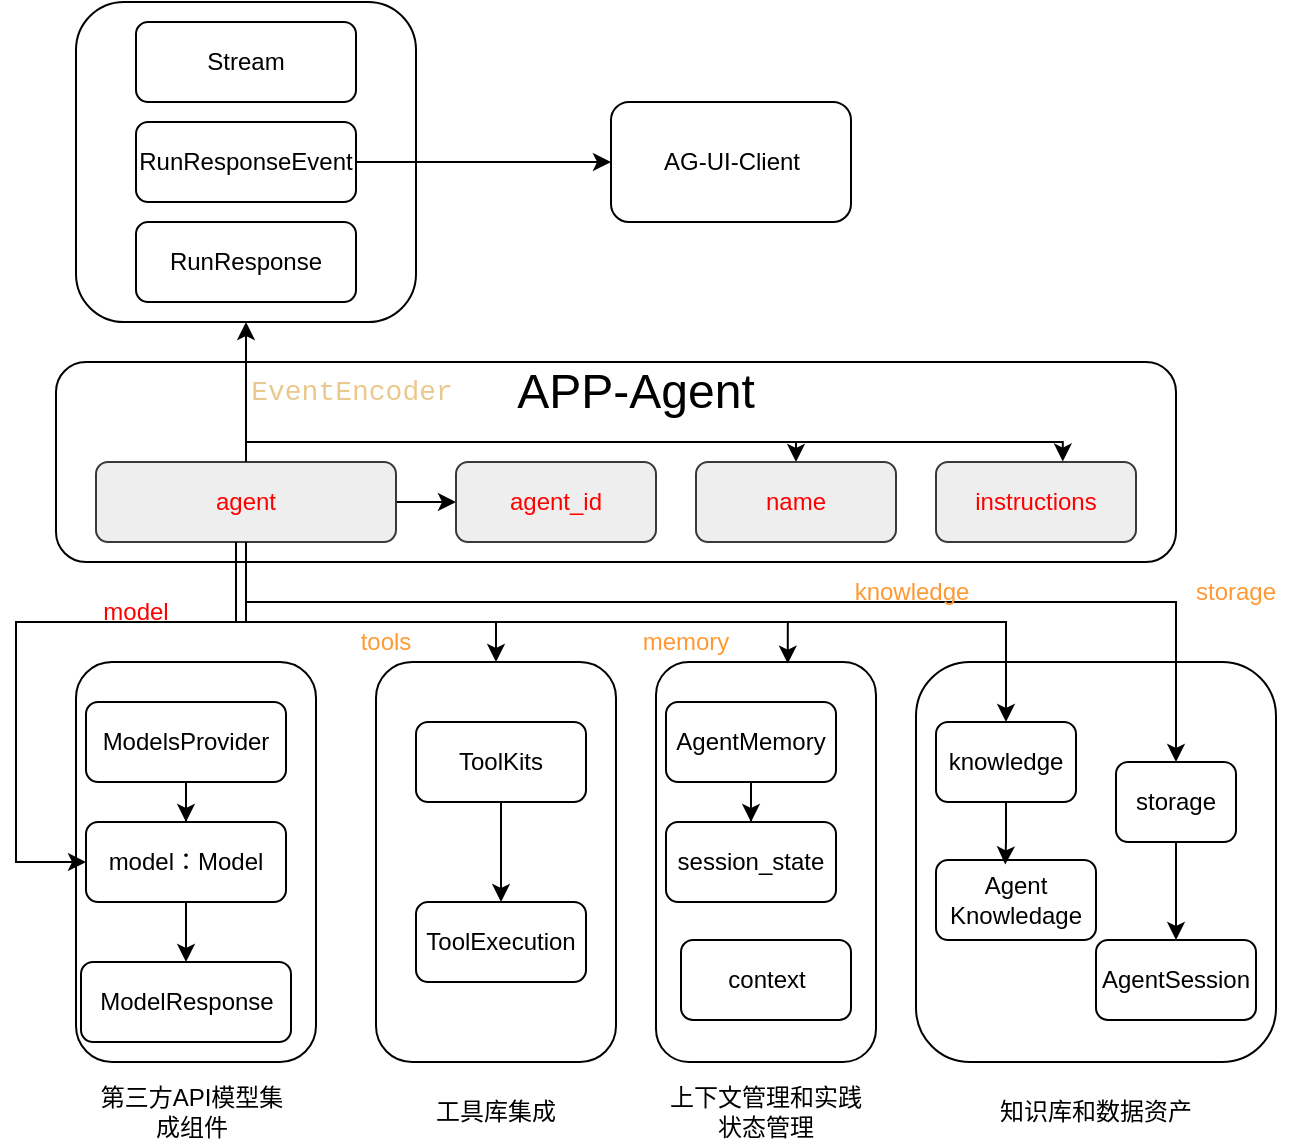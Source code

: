 <mxfile version="27.1.6">
  <diagram name="第 1 页" id="mlMKIKonqG3uTM8-hN5O">
    <mxGraphModel dx="977" dy="492" grid="1" gridSize="10" guides="1" tooltips="1" connect="1" arrows="1" fold="1" page="1" pageScale="1" pageWidth="827" pageHeight="1169" math="0" shadow="0">
      <root>
        <mxCell id="0" />
        <mxCell id="1" parent="0" />
        <mxCell id="BSQEsAMGl3usn15K0dEv-12" value="" style="rounded=1;whiteSpace=wrap;html=1;" parent="1" vertex="1">
          <mxGeometry x="460" y="340" width="180" height="200" as="geometry" />
        </mxCell>
        <mxCell id="BSQEsAMGl3usn15K0dEv-1" value="" style="rounded=1;whiteSpace=wrap;html=1;" parent="1" vertex="1">
          <mxGeometry x="30" y="190" width="560" height="100" as="geometry" />
        </mxCell>
        <mxCell id="BSQEsAMGl3usn15K0dEv-2" value="&lt;font style=&quot;font-size: 24px;&quot;&gt;APP-Agent&lt;/font&gt;" style="text;html=1;align=center;verticalAlign=middle;whiteSpace=wrap;rounded=0;" parent="1" vertex="1">
          <mxGeometry x="240" y="190" width="160" height="30" as="geometry" />
        </mxCell>
        <mxCell id="BSQEsAMGl3usn15K0dEv-24" style="edgeStyle=orthogonalEdgeStyle;rounded=0;orthogonalLoop=1;jettySize=auto;html=1;entryX=0.5;entryY=1;entryDx=0;entryDy=0;" parent="1" source="BSQEsAMGl3usn15K0dEv-4" target="BSQEsAMGl3usn15K0dEv-23" edge="1">
          <mxGeometry relative="1" as="geometry" />
        </mxCell>
        <mxCell id="BSQEsAMGl3usn15K0dEv-36" style="edgeStyle=orthogonalEdgeStyle;rounded=0;orthogonalLoop=1;jettySize=auto;html=1;entryX=0.5;entryY=0;entryDx=0;entryDy=0;" parent="1" source="BSQEsAMGl3usn15K0dEv-4" target="BSQEsAMGl3usn15K0dEv-10" edge="1">
          <mxGeometry relative="1" as="geometry">
            <Array as="points">
              <mxPoint x="125" y="320" />
              <mxPoint x="250" y="320" />
            </Array>
          </mxGeometry>
        </mxCell>
        <mxCell id="BSQEsAMGl3usn15K0dEv-40" style="edgeStyle=orthogonalEdgeStyle;rounded=0;orthogonalLoop=1;jettySize=auto;html=1;" parent="1" edge="1" target="D3r7Wt1z7NvDzZLaiaD2-3">
          <mxGeometry relative="1" as="geometry">
            <mxPoint x="135" y="280" as="sourcePoint" />
            <mxPoint x="560" y="340" as="targetPoint" />
            <Array as="points">
              <mxPoint x="120" y="280" />
              <mxPoint x="120" y="320" />
              <mxPoint x="505" y="320" />
            </Array>
          </mxGeometry>
        </mxCell>
        <mxCell id="D3r7Wt1z7NvDzZLaiaD2-5" style="edgeStyle=orthogonalEdgeStyle;rounded=0;orthogonalLoop=1;jettySize=auto;html=1;" edge="1" parent="1" source="BSQEsAMGl3usn15K0dEv-4" target="BSQEsAMGl3usn15K0dEv-42">
          <mxGeometry relative="1" as="geometry">
            <Array as="points">
              <mxPoint x="125" y="310" />
              <mxPoint x="590" y="310" />
            </Array>
          </mxGeometry>
        </mxCell>
        <mxCell id="D3r7Wt1z7NvDzZLaiaD2-12" style="edgeStyle=orthogonalEdgeStyle;rounded=0;orthogonalLoop=1;jettySize=auto;html=1;entryX=0;entryY=0.5;entryDx=0;entryDy=0;" edge="1" parent="1" source="BSQEsAMGl3usn15K0dEv-4" target="BSQEsAMGl3usn15K0dEv-6">
          <mxGeometry relative="1" as="geometry" />
        </mxCell>
        <mxCell id="D3r7Wt1z7NvDzZLaiaD2-13" style="edgeStyle=orthogonalEdgeStyle;rounded=0;orthogonalLoop=1;jettySize=auto;html=1;" edge="1" parent="1" source="BSQEsAMGl3usn15K0dEv-4" target="BSQEsAMGl3usn15K0dEv-5">
          <mxGeometry relative="1" as="geometry">
            <Array as="points">
              <mxPoint x="125" y="230" />
              <mxPoint x="400" y="230" />
            </Array>
          </mxGeometry>
        </mxCell>
        <mxCell id="BSQEsAMGl3usn15K0dEv-4" value="&lt;font style=&quot;color: rgb(255, 0, 0);&quot;&gt;agent&lt;/font&gt;" style="rounded=1;whiteSpace=wrap;html=1;fillColor=#eeeeee;strokeColor=#36393d;" parent="1" vertex="1">
          <mxGeometry x="50" y="240" width="150" height="40" as="geometry" />
        </mxCell>
        <mxCell id="BSQEsAMGl3usn15K0dEv-5" value="&lt;font style=&quot;color: rgb(255, 0, 0);&quot;&gt;name&lt;/font&gt;" style="rounded=1;whiteSpace=wrap;html=1;fillColor=#eeeeee;strokeColor=#36393d;" parent="1" vertex="1">
          <mxGeometry x="350" y="240" width="100" height="40" as="geometry" />
        </mxCell>
        <mxCell id="BSQEsAMGl3usn15K0dEv-6" value="&lt;font style=&quot;color: rgb(255, 0, 0);&quot;&gt;agent_id&lt;/font&gt;" style="rounded=1;whiteSpace=wrap;html=1;fillColor=#eeeeee;strokeColor=#36393d;" parent="1" vertex="1">
          <mxGeometry x="230" y="240" width="100" height="40" as="geometry" />
        </mxCell>
        <mxCell id="BSQEsAMGl3usn15K0dEv-7" value="&lt;font style=&quot;color: rgb(255, 0, 0);&quot;&gt;instructions&lt;/font&gt;" style="rounded=1;whiteSpace=wrap;html=1;fillColor=#eeeeee;strokeColor=#36393d;" parent="1" vertex="1">
          <mxGeometry x="470" y="240" width="100" height="40" as="geometry" />
        </mxCell>
        <mxCell id="BSQEsAMGl3usn15K0dEv-8" value="" style="rounded=1;whiteSpace=wrap;html=1;" parent="1" vertex="1">
          <mxGeometry x="40" y="340" width="120" height="200" as="geometry" />
        </mxCell>
        <mxCell id="BSQEsAMGl3usn15K0dEv-9" value="" style="rounded=1;whiteSpace=wrap;html=1;" parent="1" vertex="1">
          <mxGeometry x="330" y="340" width="110" height="200" as="geometry" />
        </mxCell>
        <mxCell id="BSQEsAMGl3usn15K0dEv-10" value="" style="rounded=1;whiteSpace=wrap;html=1;" parent="1" vertex="1">
          <mxGeometry x="190" y="340" width="120" height="200" as="geometry" />
        </mxCell>
        <mxCell id="BSQEsAMGl3usn15K0dEv-17" style="edgeStyle=orthogonalEdgeStyle;rounded=0;orthogonalLoop=1;jettySize=auto;html=1;" parent="1" source="BSQEsAMGl3usn15K0dEv-11" target="BSQEsAMGl3usn15K0dEv-13" edge="1">
          <mxGeometry relative="1" as="geometry" />
        </mxCell>
        <mxCell id="BSQEsAMGl3usn15K0dEv-11" value="ModelsProvider" style="rounded=1;whiteSpace=wrap;html=1;" parent="1" vertex="1">
          <mxGeometry x="45" y="360" width="100" height="40" as="geometry" />
        </mxCell>
        <mxCell id="BSQEsAMGl3usn15K0dEv-15" style="edgeStyle=orthogonalEdgeStyle;rounded=0;orthogonalLoop=1;jettySize=auto;html=1;entryX=0.5;entryY=0;entryDx=0;entryDy=0;" parent="1" source="BSQEsAMGl3usn15K0dEv-13" target="BSQEsAMGl3usn15K0dEv-14" edge="1">
          <mxGeometry relative="1" as="geometry" />
        </mxCell>
        <mxCell id="BSQEsAMGl3usn15K0dEv-13" value="model：Model" style="rounded=1;whiteSpace=wrap;html=1;" parent="1" vertex="1">
          <mxGeometry x="45" y="420" width="100" height="40" as="geometry" />
        </mxCell>
        <mxCell id="BSQEsAMGl3usn15K0dEv-14" value="ModelResponse" style="rounded=1;whiteSpace=wrap;html=1;" parent="1" vertex="1">
          <mxGeometry x="42.5" y="490" width="105" height="40" as="geometry" />
        </mxCell>
        <mxCell id="BSQEsAMGl3usn15K0dEv-16" style="edgeStyle=orthogonalEdgeStyle;rounded=0;orthogonalLoop=1;jettySize=auto;html=1;entryX=0;entryY=0.5;entryDx=0;entryDy=0;" parent="1" target="BSQEsAMGl3usn15K0dEv-13" edge="1">
          <mxGeometry relative="1" as="geometry">
            <mxPoint x="125" y="280" as="sourcePoint" />
            <Array as="points">
              <mxPoint x="125" y="320" />
              <mxPoint x="10" y="320" />
              <mxPoint x="10" y="440" />
            </Array>
          </mxGeometry>
        </mxCell>
        <mxCell id="BSQEsAMGl3usn15K0dEv-18" value="第三方API模型集成组件" style="text;html=1;align=center;verticalAlign=middle;whiteSpace=wrap;rounded=0;" parent="1" vertex="1">
          <mxGeometry x="47.5" y="550" width="100" height="30" as="geometry" />
        </mxCell>
        <mxCell id="BSQEsAMGl3usn15K0dEv-20" value="工具库集成" style="text;html=1;align=center;verticalAlign=middle;whiteSpace=wrap;rounded=0;" parent="1" vertex="1">
          <mxGeometry x="200" y="550" width="100" height="30" as="geometry" />
        </mxCell>
        <mxCell id="BSQEsAMGl3usn15K0dEv-21" value="上下文管理和实践状态管理" style="text;html=1;align=center;verticalAlign=middle;whiteSpace=wrap;rounded=0;" parent="1" vertex="1">
          <mxGeometry x="335" y="550" width="100" height="30" as="geometry" />
        </mxCell>
        <mxCell id="BSQEsAMGl3usn15K0dEv-22" value="知识库和数据资产" style="text;html=1;align=center;verticalAlign=middle;whiteSpace=wrap;rounded=0;" parent="1" vertex="1">
          <mxGeometry x="500" y="550" width="100" height="30" as="geometry" />
        </mxCell>
        <mxCell id="BSQEsAMGl3usn15K0dEv-23" value="" style="rounded=1;whiteSpace=wrap;html=1;" parent="1" vertex="1">
          <mxGeometry x="40" y="10" width="170" height="160" as="geometry" />
        </mxCell>
        <mxCell id="BSQEsAMGl3usn15K0dEv-26" value="RunResponse" style="rounded=1;whiteSpace=wrap;html=1;" parent="1" vertex="1">
          <mxGeometry x="70" y="120" width="110" height="40" as="geometry" />
        </mxCell>
        <mxCell id="D3r7Wt1z7NvDzZLaiaD2-17" style="edgeStyle=orthogonalEdgeStyle;rounded=0;orthogonalLoop=1;jettySize=auto;html=1;entryX=0;entryY=0.5;entryDx=0;entryDy=0;" edge="1" parent="1" source="BSQEsAMGl3usn15K0dEv-27" target="D3r7Wt1z7NvDzZLaiaD2-16">
          <mxGeometry relative="1" as="geometry" />
        </mxCell>
        <mxCell id="BSQEsAMGl3usn15K0dEv-27" value="RunResponseEvent" style="rounded=1;whiteSpace=wrap;html=1;" parent="1" vertex="1">
          <mxGeometry x="70" y="70" width="110" height="40" as="geometry" />
        </mxCell>
        <mxCell id="BSQEsAMGl3usn15K0dEv-28" value="Stream" style="rounded=1;whiteSpace=wrap;html=1;" parent="1" vertex="1">
          <mxGeometry x="70" y="20" width="110" height="40" as="geometry" />
        </mxCell>
        <mxCell id="D3r7Wt1z7NvDzZLaiaD2-10" style="edgeStyle=orthogonalEdgeStyle;rounded=0;orthogonalLoop=1;jettySize=auto;html=1;entryX=0.5;entryY=0;entryDx=0;entryDy=0;" edge="1" parent="1" source="BSQEsAMGl3usn15K0dEv-29" target="D3r7Wt1z7NvDzZLaiaD2-8">
          <mxGeometry relative="1" as="geometry" />
        </mxCell>
        <mxCell id="BSQEsAMGl3usn15K0dEv-29" value="AgentMemory" style="rounded=1;whiteSpace=wrap;html=1;" parent="1" vertex="1">
          <mxGeometry x="335" y="360" width="85" height="40" as="geometry" />
        </mxCell>
        <mxCell id="BSQEsAMGl3usn15K0dEv-30" value="Agent&lt;div&gt;Knowledage&lt;/div&gt;" style="rounded=1;whiteSpace=wrap;html=1;" parent="1" vertex="1">
          <mxGeometry x="470" y="439" width="80" height="40" as="geometry" />
        </mxCell>
        <mxCell id="BSQEsAMGl3usn15K0dEv-35" style="edgeStyle=orthogonalEdgeStyle;rounded=0;orthogonalLoop=1;jettySize=auto;html=1;exitX=0.5;exitY=1;exitDx=0;exitDy=0;entryX=0.5;entryY=0;entryDx=0;entryDy=0;" parent="1" source="BSQEsAMGl3usn15K0dEv-31" target="BSQEsAMGl3usn15K0dEv-32" edge="1">
          <mxGeometry relative="1" as="geometry" />
        </mxCell>
        <mxCell id="BSQEsAMGl3usn15K0dEv-31" value="ToolKits" style="rounded=1;whiteSpace=wrap;html=1;" parent="1" vertex="1">
          <mxGeometry x="210" y="370" width="85" height="40" as="geometry" />
        </mxCell>
        <mxCell id="BSQEsAMGl3usn15K0dEv-32" value="ToolExecution" style="rounded=1;whiteSpace=wrap;html=1;" parent="1" vertex="1">
          <mxGeometry x="210" y="460" width="85" height="40" as="geometry" />
        </mxCell>
        <mxCell id="BSQEsAMGl3usn15K0dEv-37" value="&lt;font style=&quot;color: rgb(255, 153, 51);&quot;&gt;tools&lt;/font&gt;" style="text;html=1;align=center;verticalAlign=middle;whiteSpace=wrap;rounded=0;" parent="1" vertex="1">
          <mxGeometry x="170" y="320" width="50" height="20" as="geometry" />
        </mxCell>
        <mxCell id="BSQEsAMGl3usn15K0dEv-38" value="&lt;font style=&quot;color: rgb(255, 0, 0);&quot;&gt;model&lt;/font&gt;" style="text;html=1;align=center;verticalAlign=middle;whiteSpace=wrap;rounded=0;" parent="1" vertex="1">
          <mxGeometry x="45" y="300" width="50" height="30" as="geometry" />
        </mxCell>
        <mxCell id="BSQEsAMGl3usn15K0dEv-39" style="edgeStyle=orthogonalEdgeStyle;rounded=0;orthogonalLoop=1;jettySize=auto;html=1;entryX=0.599;entryY=0.004;entryDx=0;entryDy=0;entryPerimeter=0;" parent="1" source="BSQEsAMGl3usn15K0dEv-4" target="BSQEsAMGl3usn15K0dEv-9" edge="1">
          <mxGeometry relative="1" as="geometry">
            <Array as="points">
              <mxPoint x="120" y="320" />
              <mxPoint x="396" y="320" />
            </Array>
          </mxGeometry>
        </mxCell>
        <mxCell id="BSQEsAMGl3usn15K0dEv-41" value="AgentSession" style="rounded=1;whiteSpace=wrap;html=1;" parent="1" vertex="1">
          <mxGeometry x="550" y="479" width="80" height="40" as="geometry" />
        </mxCell>
        <mxCell id="D3r7Wt1z7NvDzZLaiaD2-2" style="edgeStyle=orthogonalEdgeStyle;rounded=0;orthogonalLoop=1;jettySize=auto;html=1;" edge="1" parent="1" source="BSQEsAMGl3usn15K0dEv-42" target="BSQEsAMGl3usn15K0dEv-41">
          <mxGeometry relative="1" as="geometry" />
        </mxCell>
        <mxCell id="BSQEsAMGl3usn15K0dEv-42" value="storage" style="rounded=1;whiteSpace=wrap;html=1;" parent="1" vertex="1">
          <mxGeometry x="560" y="390" width="60" height="40" as="geometry" />
        </mxCell>
        <mxCell id="D3r7Wt1z7NvDzZLaiaD2-3" value="knowledge" style="rounded=1;whiteSpace=wrap;html=1;" vertex="1" parent="1">
          <mxGeometry x="470" y="370" width="70" height="40" as="geometry" />
        </mxCell>
        <mxCell id="D3r7Wt1z7NvDzZLaiaD2-4" style="edgeStyle=orthogonalEdgeStyle;rounded=0;orthogonalLoop=1;jettySize=auto;html=1;entryX=0.433;entryY=0.056;entryDx=0;entryDy=0;entryPerimeter=0;" edge="1" parent="1" source="D3r7Wt1z7NvDzZLaiaD2-3" target="BSQEsAMGl3usn15K0dEv-30">
          <mxGeometry relative="1" as="geometry" />
        </mxCell>
        <mxCell id="D3r7Wt1z7NvDzZLaiaD2-6" value="&lt;font style=&quot;color: rgb(255, 153, 51);&quot;&gt;storage&lt;/font&gt;" style="text;html=1;align=center;verticalAlign=middle;whiteSpace=wrap;rounded=0;" vertex="1" parent="1">
          <mxGeometry x="590" y="290" width="60" height="30" as="geometry" />
        </mxCell>
        <mxCell id="D3r7Wt1z7NvDzZLaiaD2-7" value="&lt;font style=&quot;color: rgb(255, 153, 51);&quot;&gt;memory&lt;/font&gt;" style="text;html=1;align=center;verticalAlign=middle;whiteSpace=wrap;rounded=0;" vertex="1" parent="1">
          <mxGeometry x="320" y="320" width="50" height="20" as="geometry" />
        </mxCell>
        <mxCell id="D3r7Wt1z7NvDzZLaiaD2-8" value="session_state" style="rounded=1;whiteSpace=wrap;html=1;" vertex="1" parent="1">
          <mxGeometry x="335" y="420" width="85" height="40" as="geometry" />
        </mxCell>
        <mxCell id="D3r7Wt1z7NvDzZLaiaD2-9" value="context" style="rounded=1;whiteSpace=wrap;html=1;" vertex="1" parent="1">
          <mxGeometry x="342.5" y="479" width="85" height="40" as="geometry" />
        </mxCell>
        <mxCell id="D3r7Wt1z7NvDzZLaiaD2-11" value="&lt;font style=&quot;color: rgb(255, 153, 51);&quot;&gt;knowledge&lt;/font&gt;" style="text;html=1;align=center;verticalAlign=middle;whiteSpace=wrap;rounded=0;" vertex="1" parent="1">
          <mxGeometry x="427.5" y="290" width="60" height="30" as="geometry" />
        </mxCell>
        <mxCell id="D3r7Wt1z7NvDzZLaiaD2-14" style="edgeStyle=orthogonalEdgeStyle;rounded=0;orthogonalLoop=1;jettySize=auto;html=1;entryX=0.634;entryY=-0.005;entryDx=0;entryDy=0;entryPerimeter=0;" edge="1" parent="1" source="BSQEsAMGl3usn15K0dEv-4" target="BSQEsAMGl3usn15K0dEv-7">
          <mxGeometry relative="1" as="geometry">
            <Array as="points">
              <mxPoint x="125" y="230" />
              <mxPoint x="533" y="230" />
            </Array>
          </mxGeometry>
        </mxCell>
        <mxCell id="D3r7Wt1z7NvDzZLaiaD2-16" value="AG-UI-Client" style="rounded=1;whiteSpace=wrap;html=1;" vertex="1" parent="1">
          <mxGeometry x="307.5" y="60" width="120" height="60" as="geometry" />
        </mxCell>
        <mxCell id="D3r7Wt1z7NvDzZLaiaD2-19" value="&lt;div style=&quot;color: rgb(216, 222, 233); font-family: Consolas, &amp;quot;Courier New&amp;quot;, monospace; font-size: 14px; line-height: 19px; white-space: pre;&quot;&gt;&lt;span style=&quot;color: rgb(235, 200, 141);&quot;&gt;EventEncoder&lt;/span&gt;&lt;/div&gt;" style="text;html=1;align=center;verticalAlign=middle;whiteSpace=wrap;rounded=0;" vertex="1" parent="1">
          <mxGeometry x="147.5" y="190" width="60" height="30" as="geometry" />
        </mxCell>
      </root>
    </mxGraphModel>
  </diagram>
</mxfile>
